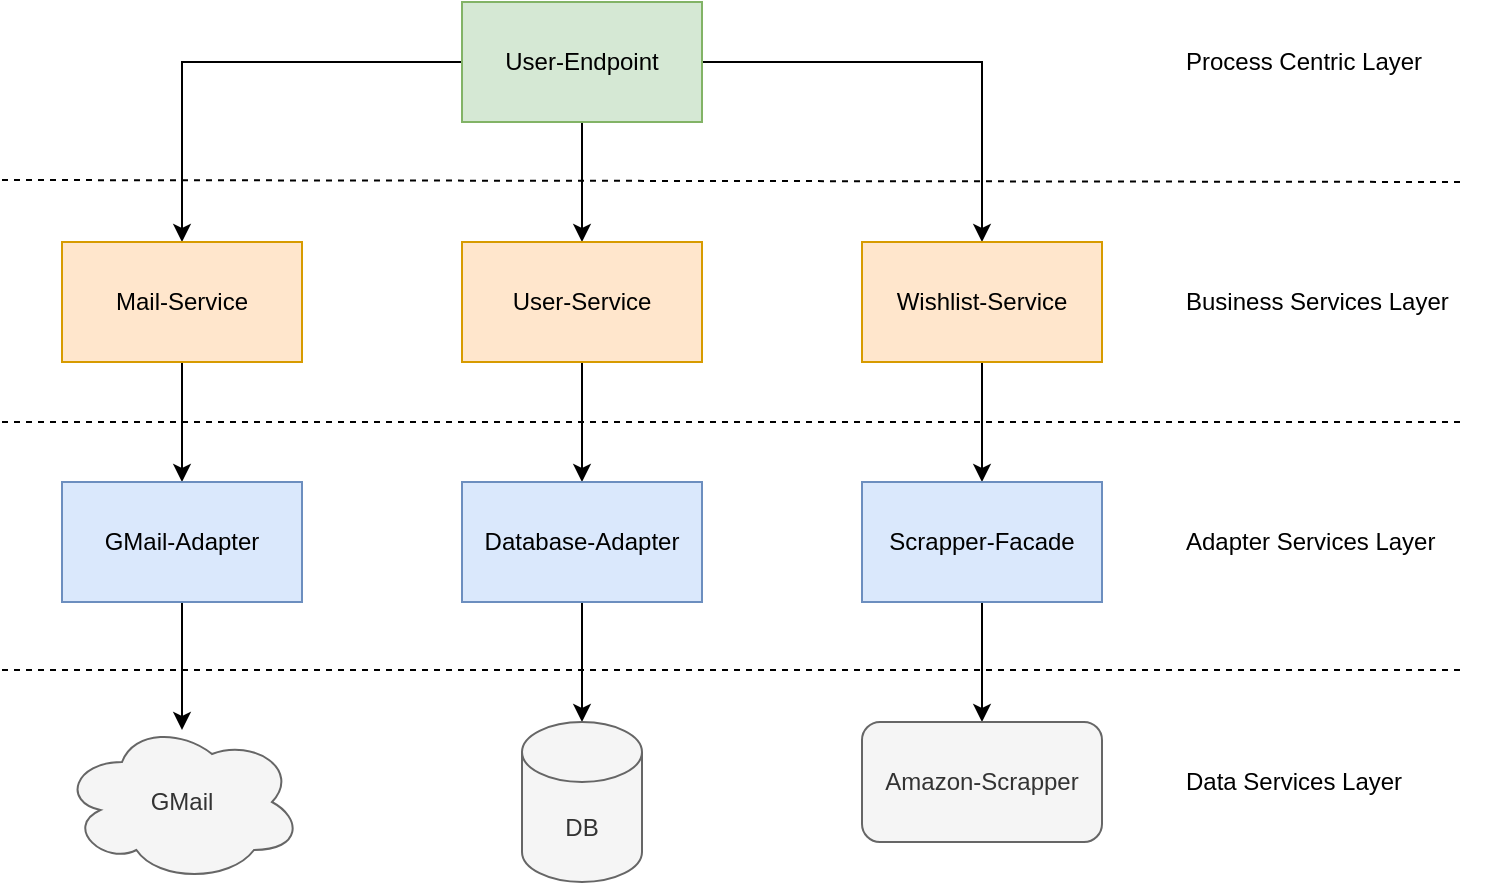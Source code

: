 <mxfile version="17.4.2" type="device"><diagram id="wVGvm2rATI52B9U1oXOu" name="Page-1"><mxGraphModel dx="1422" dy="806" grid="1" gridSize="10" guides="1" tooltips="1" connect="1" arrows="1" fold="1" page="1" pageScale="1" pageWidth="1169" pageHeight="827" math="0" shadow="0"><root><mxCell id="0"/><mxCell id="1" parent="0"/><mxCell id="n_JstP_BWQjjghp9Qwt5-12" style="edgeStyle=orthogonalEdgeStyle;rounded=0;orthogonalLoop=1;jettySize=auto;html=1;exitX=0;exitY=0.5;exitDx=0;exitDy=0;entryX=0.5;entryY=0;entryDx=0;entryDy=0;" edge="1" parent="1" source="n_JstP_BWQjjghp9Qwt5-1" target="n_JstP_BWQjjghp9Qwt5-2"><mxGeometry relative="1" as="geometry"/></mxCell><mxCell id="n_JstP_BWQjjghp9Qwt5-13" style="edgeStyle=orthogonalEdgeStyle;rounded=0;orthogonalLoop=1;jettySize=auto;html=1;exitX=1;exitY=0.5;exitDx=0;exitDy=0;entryX=0.5;entryY=0;entryDx=0;entryDy=0;" edge="1" parent="1" source="n_JstP_BWQjjghp9Qwt5-1" target="n_JstP_BWQjjghp9Qwt5-4"><mxGeometry relative="1" as="geometry"/></mxCell><mxCell id="n_JstP_BWQjjghp9Qwt5-14" style="edgeStyle=orthogonalEdgeStyle;rounded=0;orthogonalLoop=1;jettySize=auto;html=1;exitX=0.5;exitY=1;exitDx=0;exitDy=0;entryX=0.5;entryY=0;entryDx=0;entryDy=0;" edge="1" parent="1" source="n_JstP_BWQjjghp9Qwt5-1" target="n_JstP_BWQjjghp9Qwt5-3"><mxGeometry relative="1" as="geometry"/></mxCell><mxCell id="n_JstP_BWQjjghp9Qwt5-1" value="User-Endpoint" style="rounded=0;whiteSpace=wrap;html=1;fillColor=#d5e8d4;strokeColor=#82b366;" vertex="1" parent="1"><mxGeometry x="240" y="10" width="120" height="60" as="geometry"/></mxCell><mxCell id="n_JstP_BWQjjghp9Qwt5-18" style="edgeStyle=orthogonalEdgeStyle;rounded=0;orthogonalLoop=1;jettySize=auto;html=1;exitX=0.5;exitY=1;exitDx=0;exitDy=0;entryX=0.5;entryY=0;entryDx=0;entryDy=0;" edge="1" parent="1" source="n_JstP_BWQjjghp9Qwt5-2" target="n_JstP_BWQjjghp9Qwt5-6"><mxGeometry relative="1" as="geometry"/></mxCell><mxCell id="n_JstP_BWQjjghp9Qwt5-2" value="Mail-Service" style="rounded=0;whiteSpace=wrap;html=1;fillColor=#ffe6cc;strokeColor=#d79b00;" vertex="1" parent="1"><mxGeometry x="40" y="130" width="120" height="60" as="geometry"/></mxCell><mxCell id="n_JstP_BWQjjghp9Qwt5-17" style="edgeStyle=orthogonalEdgeStyle;rounded=0;orthogonalLoop=1;jettySize=auto;html=1;exitX=0.5;exitY=1;exitDx=0;exitDy=0;entryX=0.5;entryY=0;entryDx=0;entryDy=0;" edge="1" parent="1" source="n_JstP_BWQjjghp9Qwt5-3" target="n_JstP_BWQjjghp9Qwt5-7"><mxGeometry relative="1" as="geometry"/></mxCell><mxCell id="n_JstP_BWQjjghp9Qwt5-3" value="&lt;div&gt;User-Service&lt;/div&gt;" style="rounded=0;whiteSpace=wrap;html=1;fillColor=#ffe6cc;strokeColor=#d79b00;" vertex="1" parent="1"><mxGeometry x="240" y="130" width="120" height="60" as="geometry"/></mxCell><mxCell id="n_JstP_BWQjjghp9Qwt5-15" style="edgeStyle=orthogonalEdgeStyle;rounded=0;orthogonalLoop=1;jettySize=auto;html=1;exitX=0.5;exitY=1;exitDx=0;exitDy=0;entryX=0.5;entryY=0;entryDx=0;entryDy=0;" edge="1" parent="1" source="n_JstP_BWQjjghp9Qwt5-4" target="n_JstP_BWQjjghp9Qwt5-8"><mxGeometry relative="1" as="geometry"/></mxCell><mxCell id="n_JstP_BWQjjghp9Qwt5-4" value="Wishlist-Service" style="rounded=0;whiteSpace=wrap;html=1;fillColor=#ffe6cc;strokeColor=#d79b00;" vertex="1" parent="1"><mxGeometry x="440" y="130" width="120" height="60" as="geometry"/></mxCell><mxCell id="n_JstP_BWQjjghp9Qwt5-21" style="edgeStyle=orthogonalEdgeStyle;rounded=0;orthogonalLoop=1;jettySize=auto;html=1;exitX=0.5;exitY=1;exitDx=0;exitDy=0;entryX=0.5;entryY=0.05;entryDx=0;entryDy=0;entryPerimeter=0;" edge="1" parent="1" source="n_JstP_BWQjjghp9Qwt5-6" target="n_JstP_BWQjjghp9Qwt5-10"><mxGeometry relative="1" as="geometry"/></mxCell><mxCell id="n_JstP_BWQjjghp9Qwt5-6" value="GMail-Adapter" style="rounded=0;whiteSpace=wrap;html=1;fillColor=#dae8fc;strokeColor=#6c8ebf;" vertex="1" parent="1"><mxGeometry x="40" y="250" width="120" height="60" as="geometry"/></mxCell><mxCell id="n_JstP_BWQjjghp9Qwt5-20" style="edgeStyle=orthogonalEdgeStyle;rounded=0;orthogonalLoop=1;jettySize=auto;html=1;exitX=0.5;exitY=1;exitDx=0;exitDy=0;entryX=0.5;entryY=0;entryDx=0;entryDy=0;entryPerimeter=0;" edge="1" parent="1" source="n_JstP_BWQjjghp9Qwt5-7" target="n_JstP_BWQjjghp9Qwt5-9"><mxGeometry relative="1" as="geometry"/></mxCell><mxCell id="n_JstP_BWQjjghp9Qwt5-7" value="Database-Adapter" style="rounded=0;whiteSpace=wrap;html=1;fillColor=#dae8fc;strokeColor=#6c8ebf;" vertex="1" parent="1"><mxGeometry x="240" y="250" width="120" height="60" as="geometry"/></mxCell><mxCell id="n_JstP_BWQjjghp9Qwt5-16" style="edgeStyle=orthogonalEdgeStyle;rounded=0;orthogonalLoop=1;jettySize=auto;html=1;exitX=0.5;exitY=1;exitDx=0;exitDy=0;entryX=0.5;entryY=0;entryDx=0;entryDy=0;" edge="1" parent="1" source="n_JstP_BWQjjghp9Qwt5-8" target="n_JstP_BWQjjghp9Qwt5-11"><mxGeometry relative="1" as="geometry"/></mxCell><mxCell id="n_JstP_BWQjjghp9Qwt5-8" value="Scrapper-Facade" style="rounded=0;whiteSpace=wrap;html=1;fillColor=#dae8fc;strokeColor=#6c8ebf;" vertex="1" parent="1"><mxGeometry x="440" y="250" width="120" height="60" as="geometry"/></mxCell><mxCell id="n_JstP_BWQjjghp9Qwt5-9" value="DB" style="shape=cylinder3;whiteSpace=wrap;html=1;boundedLbl=1;backgroundOutline=1;size=15;fillColor=#f5f5f5;fontColor=#333333;strokeColor=#666666;" vertex="1" parent="1"><mxGeometry x="270" y="370" width="60" height="80" as="geometry"/></mxCell><mxCell id="n_JstP_BWQjjghp9Qwt5-10" value="GMail" style="ellipse;shape=cloud;whiteSpace=wrap;html=1;fillColor=#f5f5f5;fontColor=#333333;strokeColor=#666666;" vertex="1" parent="1"><mxGeometry x="40" y="370" width="120" height="80" as="geometry"/></mxCell><mxCell id="n_JstP_BWQjjghp9Qwt5-11" value="Amazon-Scrapper" style="rounded=1;whiteSpace=wrap;html=1;fillColor=#f5f5f5;fontColor=#333333;strokeColor=#666666;" vertex="1" parent="1"><mxGeometry x="440" y="370" width="120" height="60" as="geometry"/></mxCell><mxCell id="n_JstP_BWQjjghp9Qwt5-23" value="" style="endArrow=none;dashed=1;html=1;rounded=0;" edge="1" parent="1"><mxGeometry width="50" height="50" relative="1" as="geometry"><mxPoint x="10" y="99" as="sourcePoint"/><mxPoint x="740" y="100" as="targetPoint"/></mxGeometry></mxCell><mxCell id="n_JstP_BWQjjghp9Qwt5-24" value="" style="endArrow=none;dashed=1;html=1;rounded=0;" edge="1" parent="1"><mxGeometry width="50" height="50" relative="1" as="geometry"><mxPoint x="10" y="220" as="sourcePoint"/><mxPoint x="740" y="220" as="targetPoint"/></mxGeometry></mxCell><mxCell id="n_JstP_BWQjjghp9Qwt5-25" value="" style="endArrow=none;dashed=1;html=1;rounded=0;" edge="1" parent="1"><mxGeometry width="50" height="50" relative="1" as="geometry"><mxPoint x="10" y="344" as="sourcePoint"/><mxPoint x="740" y="344" as="targetPoint"/></mxGeometry></mxCell><mxCell id="n_JstP_BWQjjghp9Qwt5-26" value="Process Centric Layer" style="text;html=1;strokeColor=none;fillColor=none;align=left;verticalAlign=middle;whiteSpace=wrap;rounded=0;" vertex="1" parent="1"><mxGeometry x="600" y="25" width="160" height="30" as="geometry"/></mxCell><mxCell id="n_JstP_BWQjjghp9Qwt5-27" value="Business Services Layer" style="text;html=1;strokeColor=none;fillColor=none;align=left;verticalAlign=middle;whiteSpace=wrap;rounded=0;" vertex="1" parent="1"><mxGeometry x="600" y="145" width="160" height="30" as="geometry"/></mxCell><mxCell id="n_JstP_BWQjjghp9Qwt5-28" value="Adapter Services Layer" style="text;html=1;strokeColor=none;fillColor=none;align=left;verticalAlign=middle;whiteSpace=wrap;rounded=0;" vertex="1" parent="1"><mxGeometry x="600" y="265" width="160" height="30" as="geometry"/></mxCell><mxCell id="n_JstP_BWQjjghp9Qwt5-29" value="Data Services Layer" style="text;html=1;strokeColor=none;fillColor=none;align=left;verticalAlign=middle;whiteSpace=wrap;rounded=0;" vertex="1" parent="1"><mxGeometry x="600" y="385" width="160" height="30" as="geometry"/></mxCell></root></mxGraphModel></diagram></mxfile>